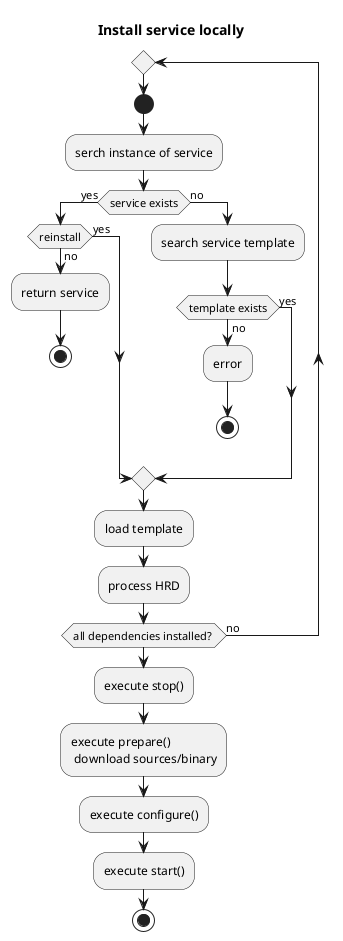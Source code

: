 @startuml
title Install service locally
repeat
    start
    :serch instance of service;
    if (service exists) then (yes)
        if (reinstall) then (no)
            :return service;
            stop
        else (yes)
        endif
    else (no)
        :search service template;
        if (template exists) then (no)
            :error;
            stop
        else (yes)
        endif
    endif

    :load template;
    :process HRD;
repeat while (all dependencies installed? ) is (no)
    :execute stop();
    :execute prepare()
     download sources/binary;
    :execute configure();
    :execute start();
 stop
@enduml